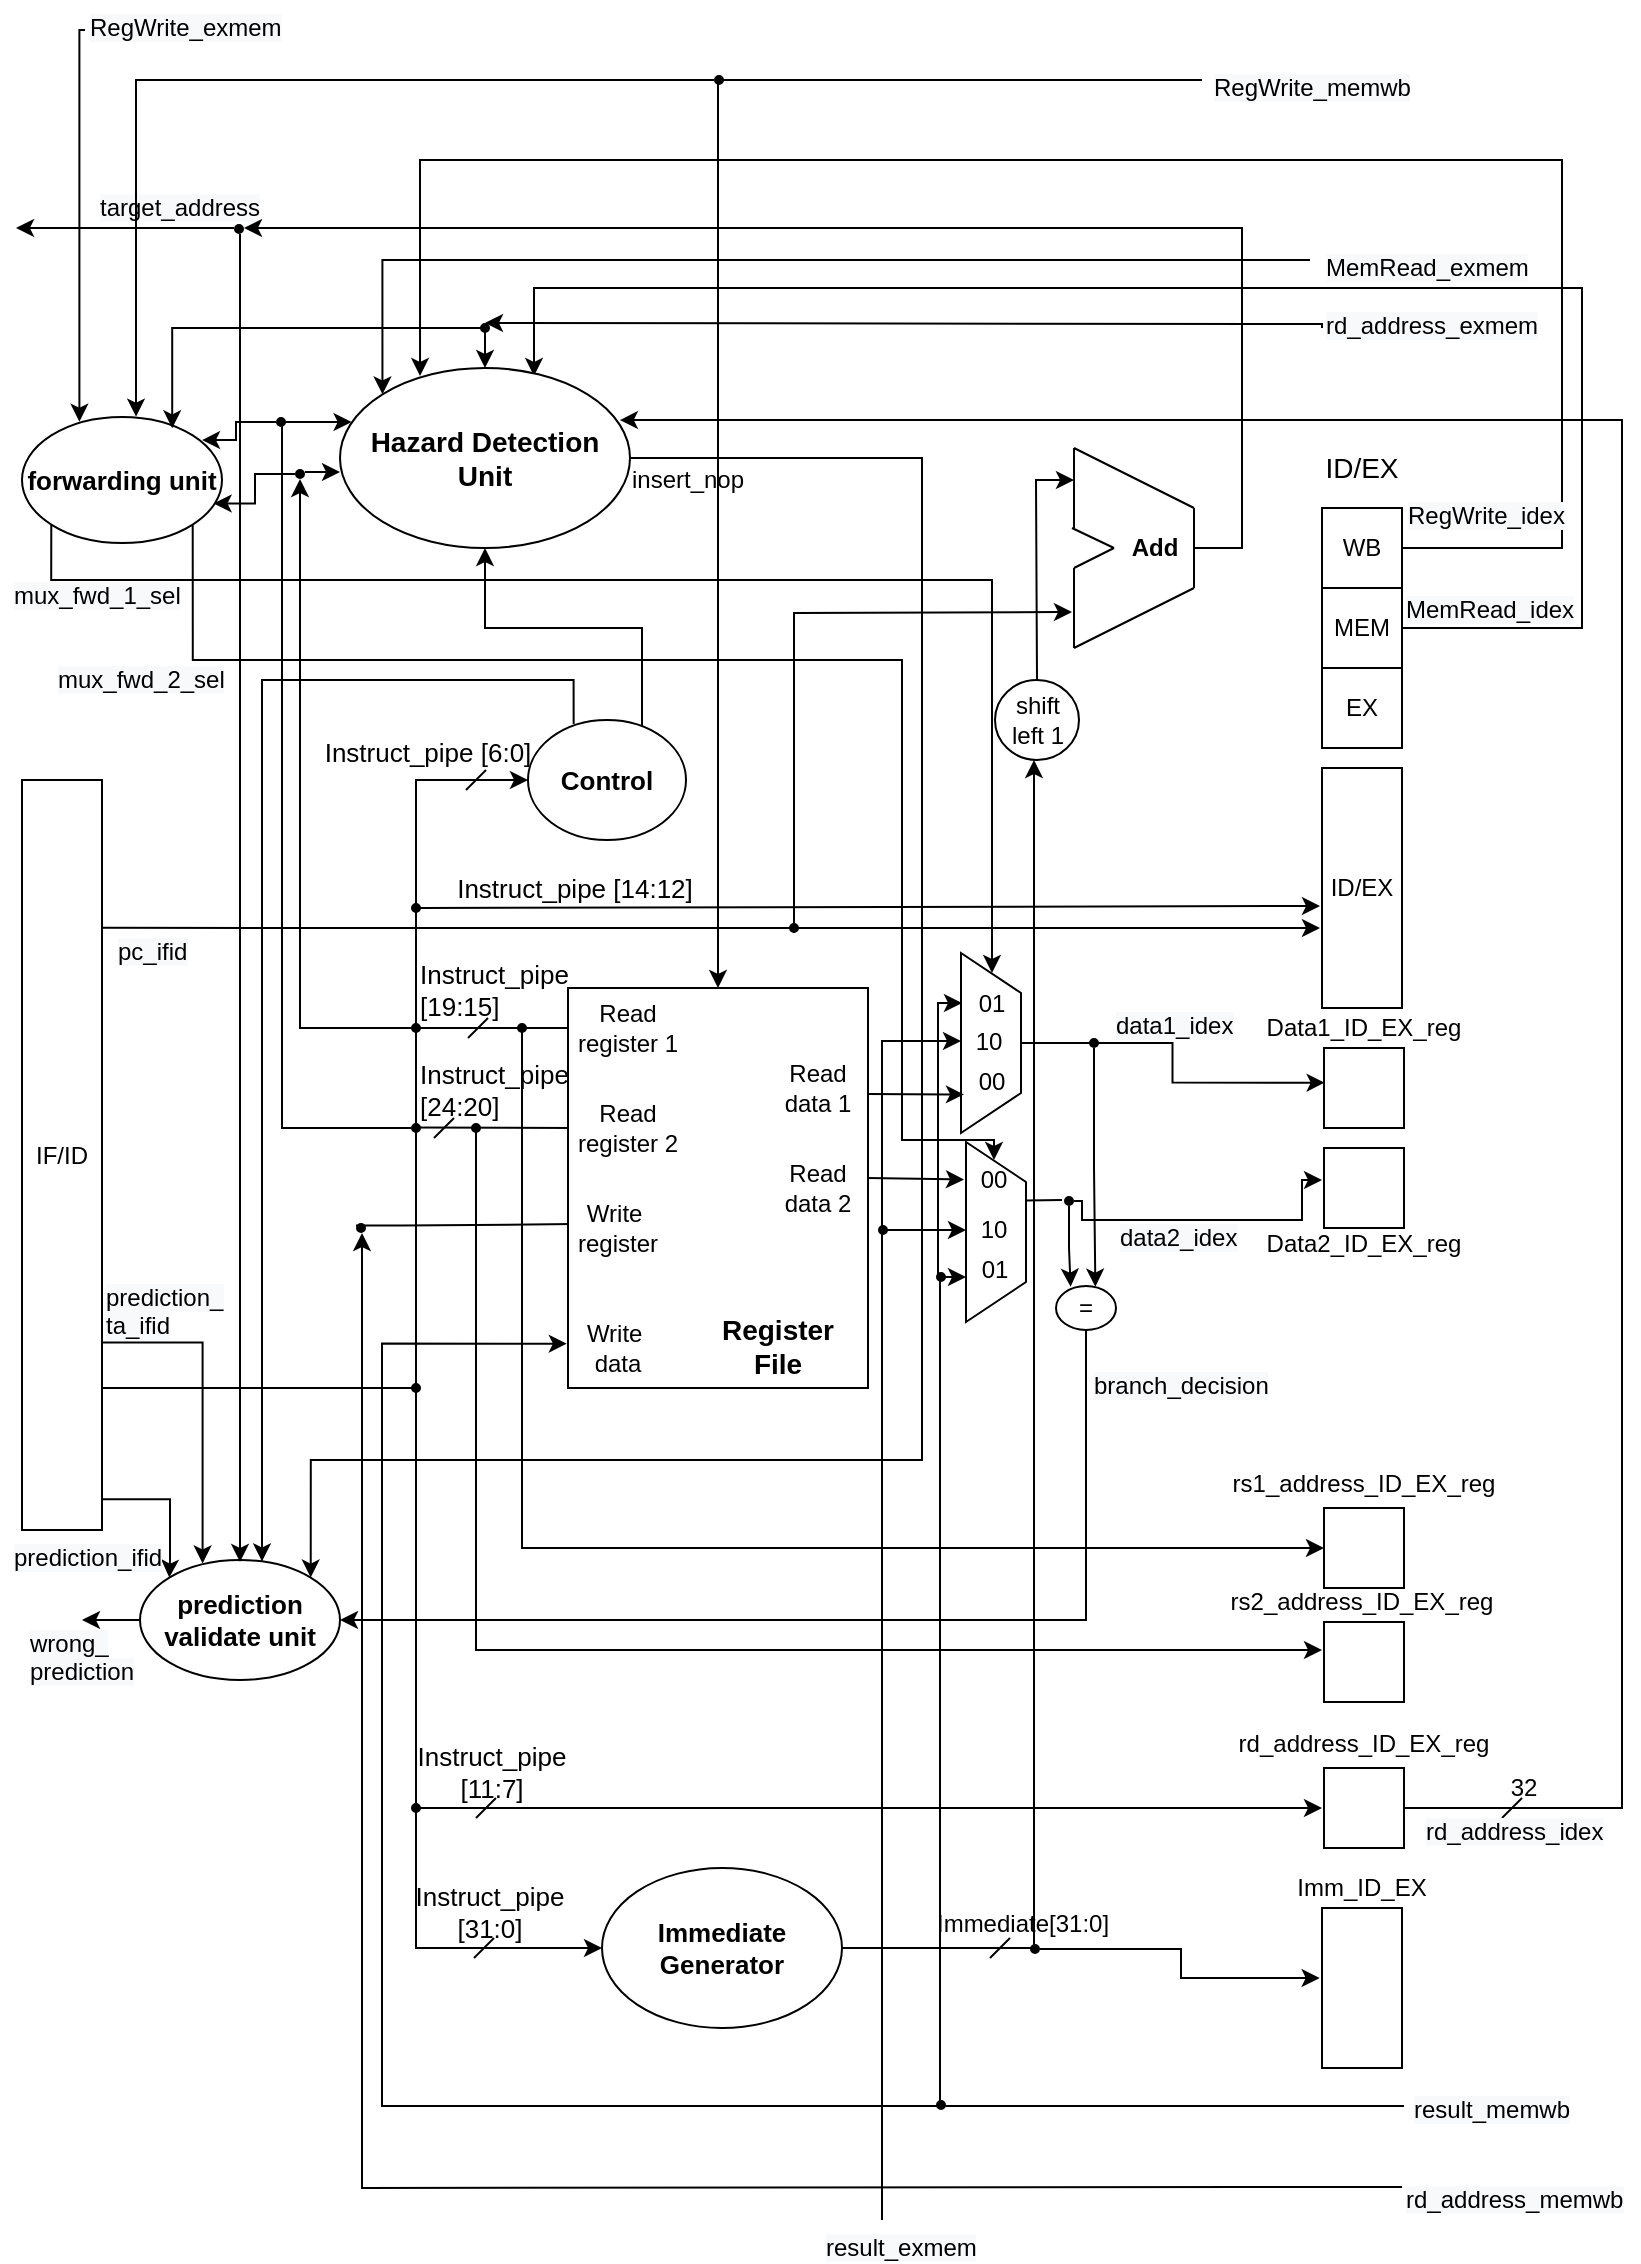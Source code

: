 <mxfile version="14.4.2" type="device"><diagram id="C4D67ffuTDaYjJX6yr9e" name="Page-1"><mxGraphModel dx="496" dy="257" grid="1" gridSize="10" guides="1" tooltips="1" connect="1" arrows="1" fold="1" page="1" pageScale="1" pageWidth="827" pageHeight="1169" math="0" shadow="0"><root><mxCell id="0"/><mxCell id="1" parent="0"/><mxCell id="l9WlV2qs4b8OpY1RFIN2-1" value="" style="endArrow=none;html=1;entryX=0.1;entryY=0.5;entryDx=0;entryDy=0;entryPerimeter=0;" parent="1" target="l9WlV2qs4b8OpY1RFIN2-40" edge="1"><mxGeometry width="50" height="50" relative="1" as="geometry"><mxPoint x="50" y="724" as="sourcePoint"/><mxPoint x="187" y="724" as="targetPoint"/></mxGeometry></mxCell><mxCell id="l9WlV2qs4b8OpY1RFIN2-2" value="" style="endArrow=classic;html=1;rounded=0;" parent="1" edge="1"><mxGeometry width="50" height="50" relative="1" as="geometry"><mxPoint x="207" y="725" as="sourcePoint"/><mxPoint x="292" y="544" as="targetPoint"/><Array as="points"><mxPoint x="207" y="624"/><mxPoint x="207" y="544"/></Array></mxGeometry></mxCell><mxCell id="IM8ucsLifQxLvVjgq8dF-1" style="edgeStyle=orthogonalEdgeStyle;rounded=0;orthogonalLoop=1;jettySize=auto;html=1;entryX=-0.012;entryY=0.427;entryDx=0;entryDy=0;entryPerimeter=0;" parent="1" target="l9WlV2qs4b8OpY1RFIN2-7" edge="1"><mxGeometry relative="1" as="geometry"><mxPoint x="701" y="1083" as="sourcePoint"/><Array as="points"><mxPoint x="190" y="1083"/><mxPoint x="190" y="702"/></Array><mxPoint x="292" y="702" as="targetPoint"/></mxGeometry></mxCell><mxCell id="IM8ucsLifQxLvVjgq8dF-5" style="edgeStyle=orthogonalEdgeStyle;rounded=0;orthogonalLoop=1;jettySize=auto;html=1;exitX=0;exitY=0.25;exitDx=0;exitDy=0;" parent="1" source="Kl5eAn5nNiPgbHJ7bFwP-29" edge="1"><mxGeometry relative="1" as="geometry"><mxPoint x="292" y="642" as="targetPoint"/><mxPoint x="507" y="1151.5" as="sourcePoint"/><Array as="points"><mxPoint x="200" y="643"/><mxPoint x="237" y="642"/></Array></mxGeometry></mxCell><mxCell id="l9WlV2qs4b8OpY1RFIN2-11" value="" style="endArrow=classic;html=1;" parent="1" edge="1"><mxGeometry width="50" height="50" relative="1" as="geometry"><mxPoint x="205" y="593.76" as="sourcePoint"/><mxPoint x="292" y="594" as="targetPoint"/></mxGeometry></mxCell><mxCell id="l9WlV2qs4b8OpY1RFIN2-12" value="" style="endArrow=classic;html=1;exitX=0.9;exitY=0.5;exitDx=0;exitDy=0;exitPerimeter=0;" parent="1" source="l9WlV2qs4b8OpY1RFIN2-39" edge="1"><mxGeometry width="50" height="50" relative="1" as="geometry"><mxPoint x="187" y="934" as="sourcePoint"/><mxPoint x="660" y="934" as="targetPoint"/></mxGeometry></mxCell><mxCell id="l9WlV2qs4b8OpY1RFIN2-13" value="&lt;font style=&quot;font-size: 13px&quot;&gt;Instruct_pipe [19:15]&lt;/font&gt;" style="text;html=1;strokeColor=none;fillColor=none;align=left;verticalAlign=middle;whiteSpace=wrap;rounded=0;" parent="1" vertex="1"><mxGeometry x="207" y="510" width="81" height="30" as="geometry"/></mxCell><mxCell id="l9WlV2qs4b8OpY1RFIN2-14" value="&lt;font style=&quot;font-size: 13px&quot;&gt;Instruct_pipe [24:20]&lt;/font&gt;" style="text;html=1;strokeColor=none;fillColor=none;align=left;verticalAlign=middle;whiteSpace=wrap;rounded=0;" parent="1" vertex="1"><mxGeometry x="207" y="566" width="81" height="17" as="geometry"/></mxCell><mxCell id="l9WlV2qs4b8OpY1RFIN2-15" value="&lt;span style=&quot;font-size: 13px&quot;&gt;Instruct_pipe [11:7]&lt;/span&gt;" style="text;html=1;strokeColor=none;fillColor=none;align=center;verticalAlign=middle;whiteSpace=wrap;rounded=0;" parent="1" vertex="1"><mxGeometry x="190" y="907" width="110" height="17" as="geometry"/></mxCell><mxCell id="l9WlV2qs4b8OpY1RFIN2-16" value="" style="endArrow=classic;html=1;rounded=0;entryX=0;entryY=0.5;entryDx=0;entryDy=0;" parent="1" target="l9WlV2qs4b8OpY1RFIN2-17" edge="1"><mxGeometry width="50" height="50" relative="1" as="geometry"><mxPoint x="207" y="724" as="sourcePoint"/><mxPoint x="297" y="1004" as="targetPoint"/><Array as="points"><mxPoint x="207" y="844"/><mxPoint x="207" y="1004"/></Array></mxGeometry></mxCell><mxCell id="l9WlV2qs4b8OpY1RFIN2-17" value="&lt;b&gt;&lt;font style=&quot;font-size: 13px&quot;&gt;Immediate Generator&lt;/font&gt;&lt;/b&gt;" style="ellipse;whiteSpace=wrap;html=1;" parent="1" vertex="1"><mxGeometry x="300" y="964" width="120" height="80" as="geometry"/></mxCell><mxCell id="l9WlV2qs4b8OpY1RFIN2-18" value="" style="endArrow=none;html=1;" parent="1" edge="1"><mxGeometry width="50" height="50" relative="1" as="geometry"><mxPoint x="236" y="1009" as="sourcePoint"/><mxPoint x="246" y="999" as="targetPoint"/></mxGeometry></mxCell><mxCell id="l9WlV2qs4b8OpY1RFIN2-19" value="" style="endArrow=none;html=1;" parent="1" edge="1"><mxGeometry width="50" height="50" relative="1" as="geometry"><mxPoint x="237" y="939" as="sourcePoint"/><mxPoint x="247" y="929" as="targetPoint"/></mxGeometry></mxCell><mxCell id="l9WlV2qs4b8OpY1RFIN2-20" value="" style="endArrow=none;html=1;" parent="1" edge="1"><mxGeometry width="50" height="50" relative="1" as="geometry"><mxPoint x="216" y="599" as="sourcePoint"/><mxPoint x="226" y="589" as="targetPoint"/></mxGeometry></mxCell><mxCell id="l9WlV2qs4b8OpY1RFIN2-21" value="" style="endArrow=none;html=1;" parent="1" edge="1"><mxGeometry width="50" height="50" relative="1" as="geometry"><mxPoint x="233" y="549" as="sourcePoint"/><mxPoint x="243" y="539" as="targetPoint"/></mxGeometry></mxCell><mxCell id="l9WlV2qs4b8OpY1RFIN2-22" value="&lt;span style=&quot;font-size: 13px&quot;&gt;Instruct_pipe [31:0]&lt;/span&gt;" style="text;html=1;strokeColor=none;fillColor=none;align=center;verticalAlign=middle;whiteSpace=wrap;rounded=0;" parent="1" vertex="1"><mxGeometry x="189" y="977" width="110" height="17" as="geometry"/></mxCell><mxCell id="l9WlV2qs4b8OpY1RFIN2-23" value="" style="endArrow=classic;html=1;exitX=1;exitY=0.5;exitDx=0;exitDy=0;rounded=0;" parent="1" source="l9WlV2qs4b8OpY1RFIN2-17" edge="1"><mxGeometry width="50" height="50" relative="1" as="geometry"><mxPoint x="417" y="1004" as="sourcePoint"/><mxPoint x="516" y="410" as="targetPoint"/><Array as="points"><mxPoint x="516" y="1004"/></Array></mxGeometry></mxCell><mxCell id="l9WlV2qs4b8OpY1RFIN2-24" value="Immediate[31:0]" style="text;html=1;strokeColor=none;fillColor=none;align=center;verticalAlign=middle;whiteSpace=wrap;rounded=0;" parent="1" vertex="1"><mxGeometry x="491" y="984" width="39" height="16" as="geometry"/></mxCell><mxCell id="l9WlV2qs4b8OpY1RFIN2-25" value="" style="endArrow=none;html=1;" parent="1" edge="1"><mxGeometry width="50" height="50" relative="1" as="geometry"><mxPoint x="494" y="1009" as="sourcePoint"/><mxPoint x="504" y="999" as="targetPoint"/></mxGeometry></mxCell><mxCell id="l9WlV2qs4b8OpY1RFIN2-26" value="" style="rounded=0;whiteSpace=wrap;html=1;" parent="1" vertex="1"><mxGeometry x="660" y="984" width="40" height="80" as="geometry"/></mxCell><mxCell id="l9WlV2qs4b8OpY1RFIN2-27" value="Imm_ID_EX&lt;br&gt;" style="text;html=1;strokeColor=none;fillColor=none;align=center;verticalAlign=middle;whiteSpace=wrap;rounded=0;" parent="1" vertex="1"><mxGeometry x="650" y="964" width="60" height="20" as="geometry"/></mxCell><mxCell id="l9WlV2qs4b8OpY1RFIN2-32" style="edgeStyle=orthogonalEdgeStyle;rounded=0;orthogonalLoop=1;jettySize=auto;html=1;entryX=0.5;entryY=1;entryDx=0;entryDy=0;" parent="1" source="l9WlV2qs4b8OpY1RFIN2-33" target="l9WlV2qs4b8OpY1RFIN2-69" edge="1"><mxGeometry relative="1" as="geometry"><mxPoint x="297" y="324" as="targetPoint"/><Array as="points"><mxPoint x="320" y="344"/><mxPoint x="242" y="344"/></Array></mxGeometry></mxCell><mxCell id="jDIBKM7Y3bUjdgO7xN4o-4" style="edgeStyle=orthogonalEdgeStyle;rounded=0;orthogonalLoop=1;jettySize=auto;html=1;exitX=0.289;exitY=0.034;exitDx=0;exitDy=0;exitPerimeter=0;" parent="1" source="l9WlV2qs4b8OpY1RFIN2-33" target="IM8ucsLifQxLvVjgq8dF-24" edge="1"><mxGeometry relative="1" as="geometry"><Array as="points"><mxPoint x="286" y="370"/><mxPoint x="130" y="370"/></Array></mxGeometry></mxCell><mxCell id="l9WlV2qs4b8OpY1RFIN2-33" value="&lt;b&gt;&lt;font style=&quot;font-size: 13px&quot;&gt;Control&lt;/font&gt;&lt;/b&gt;" style="ellipse;whiteSpace=wrap;html=1;" parent="1" vertex="1"><mxGeometry x="263" y="390" width="79" height="60" as="geometry"/></mxCell><mxCell id="l9WlV2qs4b8OpY1RFIN2-34" value="" style="endArrow=classic;html=1;rounded=0;entryX=0;entryY=0.5;entryDx=0;entryDy=0;" parent="1" target="l9WlV2qs4b8OpY1RFIN2-33" edge="1"><mxGeometry width="50" height="50" relative="1" as="geometry"><mxPoint x="207" y="544" as="sourcePoint"/><mxPoint x="287" y="424" as="targetPoint"/><Array as="points"><mxPoint x="207" y="420"/></Array></mxGeometry></mxCell><mxCell id="Kl5eAn5nNiPgbHJ7bFwP-13" style="edgeStyle=orthogonalEdgeStyle;rounded=0;orthogonalLoop=1;jettySize=auto;html=1;" edge="1" parent="1" source="Kl5eAn5nNiPgbHJ7bFwP-16"><mxGeometry relative="1" as="geometry"><mxPoint x="169" y="266" as="targetPoint"/><Array as="points"><mxPoint x="149" y="266"/></Array></mxGeometry></mxCell><mxCell id="l9WlV2qs4b8OpY1RFIN2-37" value="" style="verticalLabelPosition=bottom;shadow=0;dashed=0;align=center;html=1;verticalAlign=top;shape=mxgraph.electrical.logic_gates.inverting_contact;fillColor=#000000;" parent="1" vertex="1"><mxGeometry x="204.5" y="541.5" width="5" height="5" as="geometry"/></mxCell><mxCell id="Kl5eAn5nNiPgbHJ7bFwP-15" style="edgeStyle=orthogonalEdgeStyle;rounded=0;orthogonalLoop=1;jettySize=auto;html=1;entryX=0.04;entryY=0.3;entryDx=0;entryDy=0;entryPerimeter=0;" edge="1" parent="1" source="l9WlV2qs4b8OpY1RFIN2-38" target="l9WlV2qs4b8OpY1RFIN2-69"><mxGeometry relative="1" as="geometry"><Array as="points"><mxPoint x="140" y="594"/><mxPoint x="140" y="241"/></Array></mxGeometry></mxCell><mxCell id="l9WlV2qs4b8OpY1RFIN2-38" value="" style="verticalLabelPosition=bottom;shadow=0;dashed=0;align=center;html=1;verticalAlign=top;shape=mxgraph.electrical.logic_gates.inverting_contact;fillColor=#000000;" parent="1" vertex="1"><mxGeometry x="204.5" y="591.5" width="5" height="5" as="geometry"/></mxCell><mxCell id="l9WlV2qs4b8OpY1RFIN2-39" value="" style="verticalLabelPosition=bottom;shadow=0;dashed=0;align=center;html=1;verticalAlign=top;shape=mxgraph.electrical.logic_gates.inverting_contact;fillColor=#000000;" parent="1" vertex="1"><mxGeometry x="204.5" y="931.5" width="5" height="5" as="geometry"/></mxCell><mxCell id="l9WlV2qs4b8OpY1RFIN2-40" value="" style="verticalLabelPosition=bottom;shadow=0;dashed=0;align=center;html=1;verticalAlign=top;shape=mxgraph.electrical.logic_gates.inverting_contact;fillColor=#000000;" parent="1" vertex="1"><mxGeometry x="204.5" y="721.5" width="5" height="5" as="geometry"/></mxCell><mxCell id="l9WlV2qs4b8OpY1RFIN2-41" value="" style="rounded=0;whiteSpace=wrap;html=1;" parent="1" vertex="1"><mxGeometry x="661" y="554" width="40" height="40" as="geometry"/></mxCell><mxCell id="l9WlV2qs4b8OpY1RFIN2-42" value="" style="rounded=0;whiteSpace=wrap;html=1;" parent="1" vertex="1"><mxGeometry x="661" y="604" width="40" height="40" as="geometry"/></mxCell><mxCell id="l9WlV2qs4b8OpY1RFIN2-43" value="Data1_ID_EX_reg" style="text;html=1;strokeColor=none;fillColor=none;align=center;verticalAlign=middle;whiteSpace=wrap;rounded=0;" parent="1" vertex="1"><mxGeometry x="661" y="534" width="40" height="20" as="geometry"/></mxCell><mxCell id="l9WlV2qs4b8OpY1RFIN2-44" value="Data2_ID_EX_reg&lt;br&gt;" style="text;html=1;strokeColor=none;fillColor=none;align=center;verticalAlign=middle;whiteSpace=wrap;rounded=0;" parent="1" vertex="1"><mxGeometry x="661" y="641.5" width="40" height="20" as="geometry"/></mxCell><mxCell id="l9WlV2qs4b8OpY1RFIN2-45" value="&lt;font style=&quot;font-size: 13px&quot;&gt;Instruct_pipe [6:0]&lt;/font&gt;" style="text;html=1;strokeColor=none;fillColor=none;align=center;verticalAlign=middle;whiteSpace=wrap;rounded=0;" parent="1" vertex="1"><mxGeometry x="153.5" y="396" width="118" height="20" as="geometry"/></mxCell><mxCell id="l9WlV2qs4b8OpY1RFIN2-46" value="" style="endArrow=none;html=1;" parent="1" edge="1"><mxGeometry width="50" height="50" relative="1" as="geometry"><mxPoint x="232" y="425" as="sourcePoint"/><mxPoint x="242" y="415" as="targetPoint"/></mxGeometry></mxCell><mxCell id="l9WlV2qs4b8OpY1RFIN2-49" value="" style="ellipse;whiteSpace=wrap;html=1;fillColor=#FFFFFF;" parent="1" vertex="1"><mxGeometry x="527" y="673" width="30" height="22" as="geometry"/></mxCell><mxCell id="IM8ucsLifQxLvVjgq8dF-12" value="" style="edgeStyle=orthogonalEdgeStyle;rounded=0;orthogonalLoop=1;jettySize=auto;html=1;entryX=1;entryY=0.5;entryDx=0;entryDy=0;exitX=0.5;exitY=1;exitDx=0;exitDy=0;" parent="1" source="l9WlV2qs4b8OpY1RFIN2-49" target="IM8ucsLifQxLvVjgq8dF-24" edge="1"><mxGeometry relative="1" as="geometry"><mxPoint x="542" y="700" as="sourcePoint"/><mxPoint x="170" y="840" as="targetPoint"/><Array as="points"><mxPoint x="542" y="840"/></Array></mxGeometry></mxCell><mxCell id="l9WlV2qs4b8OpY1RFIN2-50" value="=" style="text;html=1;strokeColor=none;fillColor=none;align=center;verticalAlign=middle;whiteSpace=wrap;rounded=0;" parent="1" vertex="1"><mxGeometry x="522" y="674" width="40" height="20" as="geometry"/></mxCell><mxCell id="l9WlV2qs4b8OpY1RFIN2-51" value="&lt;font style=&quot;font-size: 14px&quot;&gt;ID/EX&lt;/font&gt;" style="text;html=1;strokeColor=none;fillColor=none;align=center;verticalAlign=middle;whiteSpace=wrap;rounded=0;dashed=1;" parent="1" vertex="1"><mxGeometry x="660" y="254" width="40" height="20" as="geometry"/></mxCell><mxCell id="IM8ucsLifQxLvVjgq8dF-22" style="edgeStyle=orthogonalEdgeStyle;rounded=0;orthogonalLoop=1;jettySize=auto;html=1;exitX=1;exitY=0.5;exitDx=0;exitDy=0;entryX=0.276;entryY=0.044;entryDx=0;entryDy=0;entryPerimeter=0;" parent="1" source="l9WlV2qs4b8OpY1RFIN2-52" target="l9WlV2qs4b8OpY1RFIN2-69" edge="1"><mxGeometry relative="1" as="geometry"><mxPoint x="208" y="124" as="targetPoint"/><Array as="points"><mxPoint x="780" y="304"/><mxPoint x="780" y="110"/><mxPoint x="209" y="110"/></Array></mxGeometry></mxCell><mxCell id="l9WlV2qs4b8OpY1RFIN2-52" value="WB" style="rounded=0;whiteSpace=wrap;html=1;" parent="1" vertex="1"><mxGeometry x="660" y="284" width="40" height="40" as="geometry"/></mxCell><mxCell id="IM8ucsLifQxLvVjgq8dF-19" style="edgeStyle=orthogonalEdgeStyle;rounded=0;orthogonalLoop=1;jettySize=auto;html=1;exitX=1;exitY=0.5;exitDx=0;exitDy=0;entryX=0.669;entryY=0.044;entryDx=0;entryDy=0;entryPerimeter=0;" parent="1" source="l9WlV2qs4b8OpY1RFIN2-53" target="l9WlV2qs4b8OpY1RFIN2-69" edge="1"><mxGeometry relative="1" as="geometry"><Array as="points"><mxPoint x="790" y="344"/><mxPoint x="790" y="174"/><mxPoint x="266" y="174"/></Array></mxGeometry></mxCell><mxCell id="l9WlV2qs4b8OpY1RFIN2-53" value="MEM" style="rounded=0;whiteSpace=wrap;html=1;" parent="1" vertex="1"><mxGeometry x="660" y="324" width="40" height="40" as="geometry"/></mxCell><mxCell id="l9WlV2qs4b8OpY1RFIN2-54" value="EX" style="rounded=0;whiteSpace=wrap;html=1;" parent="1" vertex="1"><mxGeometry x="660" y="364" width="40" height="40" as="geometry"/></mxCell><mxCell id="l9WlV2qs4b8OpY1RFIN2-55" value="" style="endArrow=classic;html=1;rounded=0;entryX=0;entryY=0.5;entryDx=0;entryDy=0;" parent="1" target="l9WlV2qs4b8OpY1RFIN2-58" edge="1"><mxGeometry width="50" height="50" relative="1" as="geometry"><mxPoint x="260" y="544" as="sourcePoint"/><mxPoint x="660" y="804" as="targetPoint"/><Array as="points"><mxPoint x="260" y="804"/></Array></mxGeometry></mxCell><mxCell id="l9WlV2qs4b8OpY1RFIN2-56" value="" style="endArrow=classic;html=1;rounded=0;" parent="1" edge="1"><mxGeometry width="50" height="50" relative="1" as="geometry"><mxPoint x="237" y="595" as="sourcePoint"/><mxPoint x="660" y="855" as="targetPoint"/><Array as="points"><mxPoint x="237" y="855"/></Array></mxGeometry></mxCell><mxCell id="l9WlV2qs4b8OpY1RFIN2-57" value="" style="rounded=0;whiteSpace=wrap;html=1;" parent="1" vertex="1"><mxGeometry x="661" y="604" width="40" height="40" as="geometry"/></mxCell><mxCell id="l9WlV2qs4b8OpY1RFIN2-58" value="" style="rounded=0;whiteSpace=wrap;html=1;" parent="1" vertex="1"><mxGeometry x="661" y="784" width="40" height="40" as="geometry"/></mxCell><mxCell id="l9WlV2qs4b8OpY1RFIN2-59" value="" style="rounded=0;whiteSpace=wrap;html=1;" parent="1" vertex="1"><mxGeometry x="661" y="841" width="40" height="40" as="geometry"/></mxCell><mxCell id="l9WlV2qs4b8OpY1RFIN2-60" value="rs1_address_ID_EX_reg" style="text;html=1;strokeColor=none;fillColor=none;align=center;verticalAlign=middle;whiteSpace=wrap;rounded=0;" parent="1" vertex="1"><mxGeometry x="661" y="761.5" width="40" height="20" as="geometry"/></mxCell><mxCell id="l9WlV2qs4b8OpY1RFIN2-61" value="rs2_address_ID_EX_reg" style="text;html=1;strokeColor=none;fillColor=none;align=center;verticalAlign=middle;whiteSpace=wrap;rounded=0;" parent="1" vertex="1"><mxGeometry x="660" y="821" width="40" height="20" as="geometry"/></mxCell><mxCell id="l9WlV2qs4b8OpY1RFIN2-62" value="" style="verticalLabelPosition=bottom;shadow=0;dashed=0;align=center;html=1;verticalAlign=top;shape=mxgraph.electrical.logic_gates.inverting_contact;fillColor=#000000;" parent="1" vertex="1"><mxGeometry x="204.5" y="481.5" width="5" height="5" as="geometry"/></mxCell><mxCell id="l9WlV2qs4b8OpY1RFIN2-63" value="&lt;font style=&quot;font-size: 13px&quot;&gt;Instruct_pipe [14:12]&lt;/font&gt;" style="text;html=1;strokeColor=none;fillColor=none;align=center;verticalAlign=middle;whiteSpace=wrap;rounded=0;" parent="1" vertex="1"><mxGeometry x="220" y="464" width="133" height="20" as="geometry"/></mxCell><mxCell id="IM8ucsLifQxLvVjgq8dF-15" style="edgeStyle=orthogonalEdgeStyle;rounded=0;orthogonalLoop=1;jettySize=auto;html=1;exitX=1;exitY=0.5;exitDx=0;exitDy=0;entryX=0.965;entryY=0.289;entryDx=0;entryDy=0;entryPerimeter=0;" parent="1" source="l9WlV2qs4b8OpY1RFIN2-64" target="l9WlV2qs4b8OpY1RFIN2-69" edge="1"><mxGeometry relative="1" as="geometry"><Array as="points"><mxPoint x="810" y="934"/><mxPoint x="810" y="240"/></Array><mxPoint x="320" y="240" as="targetPoint"/></mxGeometry></mxCell><mxCell id="l9WlV2qs4b8OpY1RFIN2-64" value="" style="rounded=0;whiteSpace=wrap;html=1;" parent="1" vertex="1"><mxGeometry x="661" y="914" width="40" height="40" as="geometry"/></mxCell><mxCell id="l9WlV2qs4b8OpY1RFIN2-65" value="" style="verticalLabelPosition=bottom;shadow=0;dashed=0;align=center;html=1;verticalAlign=top;shape=mxgraph.electrical.logic_gates.inverting_contact;fillColor=#000000;" parent="1" vertex="1"><mxGeometry x="234.5" y="591.5" width="5" height="5" as="geometry"/></mxCell><mxCell id="l9WlV2qs4b8OpY1RFIN2-66" value="" style="verticalLabelPosition=bottom;shadow=0;dashed=0;align=center;html=1;verticalAlign=top;shape=mxgraph.electrical.logic_gates.inverting_contact;fillColor=#000000;" parent="1" vertex="1"><mxGeometry x="257.5" y="541.5" width="5" height="5" as="geometry"/></mxCell><mxCell id="l9WlV2qs4b8OpY1RFIN2-67" value="rd_address_ID_EX_reg" style="text;html=1;strokeColor=none;fillColor=none;align=center;verticalAlign=middle;whiteSpace=wrap;rounded=0;" parent="1" vertex="1"><mxGeometry x="661" y="891.5" width="40" height="20" as="geometry"/></mxCell><mxCell id="IM8ucsLifQxLvVjgq8dF-8" style="edgeStyle=orthogonalEdgeStyle;rounded=0;orthogonalLoop=1;jettySize=auto;html=1;entryX=0;entryY=0;entryDx=0;entryDy=0;" parent="1" target="l9WlV2qs4b8OpY1RFIN2-69" edge="1"><mxGeometry relative="1" as="geometry"><mxPoint x="654" y="160" as="sourcePoint"/><Array as="points"><mxPoint x="654" y="160"/><mxPoint x="190" y="160"/></Array></mxGeometry></mxCell><mxCell id="IM8ucsLifQxLvVjgq8dF-10" style="edgeStyle=orthogonalEdgeStyle;rounded=0;orthogonalLoop=1;jettySize=auto;html=1;exitX=0;exitY=0.5;exitDx=0;exitDy=0;entryX=0.5;entryY=0;entryDx=0;entryDy=0;" parent="1" source="Kl5eAn5nNiPgbHJ7bFwP-25" target="l9WlV2qs4b8OpY1RFIN2-69" edge="1"><mxGeometry relative="1" as="geometry"><mxPoint x="597" y="214" as="sourcePoint"/><Array as="points"><mxPoint x="242" y="194"/></Array></mxGeometry></mxCell><mxCell id="jDIBKM7Y3bUjdgO7xN4o-16" style="edgeStyle=orthogonalEdgeStyle;rounded=0;orthogonalLoop=1;jettySize=auto;html=1;exitX=1;exitY=0.5;exitDx=0;exitDy=0;entryX=1;entryY=0;entryDx=0;entryDy=0;" parent="1" source="l9WlV2qs4b8OpY1RFIN2-69" target="IM8ucsLifQxLvVjgq8dF-24" edge="1"><mxGeometry relative="1" as="geometry"><Array as="points"><mxPoint x="460" y="259"/><mxPoint x="460" y="760"/><mxPoint x="155" y="760"/></Array></mxGeometry></mxCell><mxCell id="l9WlV2qs4b8OpY1RFIN2-69" value="&lt;font style=&quot;font-size: 14px&quot;&gt;&lt;b&gt;Hazard Detection Unit&lt;/b&gt;&lt;/font&gt;" style="ellipse;whiteSpace=wrap;html=1;" parent="1" vertex="1"><mxGeometry x="169" y="214" width="145" height="90" as="geometry"/></mxCell><mxCell id="l9WlV2qs4b8OpY1RFIN2-70" value="" style="group;fontStyle=1" parent="1" vertex="1" connectable="0"><mxGeometry x="535" y="254" width="61" height="100" as="geometry"/></mxCell><mxCell id="l9WlV2qs4b8OpY1RFIN2-71" value="" style="endArrow=none;html=1;" parent="l9WlV2qs4b8OpY1RFIN2-70" edge="1"><mxGeometry width="50" height="50" relative="1" as="geometry"><mxPoint x="1" y="100" as="sourcePoint"/><mxPoint x="61" y="70" as="targetPoint"/></mxGeometry></mxCell><mxCell id="l9WlV2qs4b8OpY1RFIN2-72" value="" style="endArrow=none;html=1;" parent="l9WlV2qs4b8OpY1RFIN2-70" edge="1"><mxGeometry width="50" height="50" relative="1" as="geometry"><mxPoint x="61" y="70" as="sourcePoint"/><mxPoint x="61" y="30" as="targetPoint"/></mxGeometry></mxCell><mxCell id="l9WlV2qs4b8OpY1RFIN2-73" value="" style="endArrow=none;html=1;" parent="l9WlV2qs4b8OpY1RFIN2-70" edge="1"><mxGeometry width="50" height="50" relative="1" as="geometry"><mxPoint x="1" as="sourcePoint"/><mxPoint x="61" y="30" as="targetPoint"/></mxGeometry></mxCell><mxCell id="l9WlV2qs4b8OpY1RFIN2-74" value="" style="endArrow=none;html=1;" parent="l9WlV2qs4b8OpY1RFIN2-70" edge="1"><mxGeometry width="50" height="50" relative="1" as="geometry"><mxPoint y="40" as="sourcePoint"/><mxPoint x="21" y="50" as="targetPoint"/></mxGeometry></mxCell><mxCell id="l9WlV2qs4b8OpY1RFIN2-75" value="" style="endArrow=none;html=1;" parent="l9WlV2qs4b8OpY1RFIN2-70" edge="1"><mxGeometry width="50" height="50" relative="1" as="geometry"><mxPoint x="1" y="60" as="sourcePoint"/><mxPoint x="21" y="50" as="targetPoint"/></mxGeometry></mxCell><mxCell id="l9WlV2qs4b8OpY1RFIN2-76" value="" style="endArrow=none;html=1;" parent="l9WlV2qs4b8OpY1RFIN2-70" edge="1"><mxGeometry width="50" height="50" relative="1" as="geometry"><mxPoint x="1" y="40" as="sourcePoint"/><mxPoint x="1" as="targetPoint"/></mxGeometry></mxCell><mxCell id="l9WlV2qs4b8OpY1RFIN2-77" value="" style="endArrow=none;html=1;" parent="l9WlV2qs4b8OpY1RFIN2-70" edge="1"><mxGeometry width="50" height="50" relative="1" as="geometry"><mxPoint x="1" y="100" as="sourcePoint"/><mxPoint x="1" y="60" as="targetPoint"/></mxGeometry></mxCell><mxCell id="l9WlV2qs4b8OpY1RFIN2-105" style="edgeStyle=orthogonalEdgeStyle;rounded=0;orthogonalLoop=1;jettySize=auto;html=1;" parent="1" source="jDIBKM7Y3bUjdgO7xN4o-6" edge="1"><mxGeometry relative="1" as="geometry"><mxPoint x="7" y="144" as="targetPoint"/><Array as="points"/></mxGeometry></mxCell><mxCell id="l9WlV2qs4b8OpY1RFIN2-78" value="&lt;span&gt;Add&lt;/span&gt;" style="text;html=1;align=center;verticalAlign=middle;resizable=0;points=[];autosize=1;fontStyle=1" parent="1" vertex="1"><mxGeometry x="556" y="294" width="40" height="20" as="geometry"/></mxCell><mxCell id="l9WlV2qs4b8OpY1RFIN2-80" value="" style="verticalLabelPosition=bottom;shadow=0;dashed=0;align=center;html=1;verticalAlign=top;shape=mxgraph.electrical.logic_gates.inverting_contact;fillColor=#000000;" parent="1" vertex="1"><mxGeometry x="393.5" y="491.5" width="5" height="5" as="geometry"/></mxCell><mxCell id="l9WlV2qs4b8OpY1RFIN2-83" value="shift left 1" style="ellipse;whiteSpace=wrap;html=1;" parent="1" vertex="1"><mxGeometry x="496.5" y="370" width="42" height="40" as="geometry"/></mxCell><mxCell id="l9WlV2qs4b8OpY1RFIN2-88" value="insert_nop" style="text;html=1;strokeColor=none;fillColor=none;align=center;verticalAlign=middle;whiteSpace=wrap;rounded=0;" parent="1" vertex="1"><mxGeometry x="323" y="260" width="40" height="20" as="geometry"/></mxCell><mxCell id="jDIBKM7Y3bUjdgO7xN4o-15" style="edgeStyle=orthogonalEdgeStyle;rounded=0;orthogonalLoop=1;jettySize=auto;html=1;exitX=1;exitY=0.75;exitDx=0;exitDy=0;entryX=0.313;entryY=0.029;entryDx=0;entryDy=0;entryPerimeter=0;" parent="1" source="l9WlV2qs4b8OpY1RFIN2-89" target="IM8ucsLifQxLvVjgq8dF-24" edge="1"><mxGeometry relative="1" as="geometry"/></mxCell><mxCell id="l9WlV2qs4b8OpY1RFIN2-89" value="IF/ID" style="rounded=0;whiteSpace=wrap;html=1;" parent="1" vertex="1"><mxGeometry x="10" y="420" width="40" height="375" as="geometry"/></mxCell><mxCell id="l9WlV2qs4b8OpY1RFIN2-94" value="" style="endArrow=classic;html=1;rounded=0;exitX=1.012;exitY=0.197;exitDx=0;exitDy=0;exitPerimeter=0;" parent="1" source="l9WlV2qs4b8OpY1RFIN2-89" edge="1"><mxGeometry width="50" height="50" relative="1" as="geometry"><mxPoint x="70" y="494" as="sourcePoint"/><mxPoint x="659" y="494" as="targetPoint"/><Array as="points"><mxPoint x="137" y="494"/><mxPoint x="377" y="494"/><mxPoint x="427" y="494"/></Array></mxGeometry></mxCell><mxCell id="l9WlV2qs4b8OpY1RFIN2-95" value="ID/EX" style="rounded=0;whiteSpace=wrap;html=1;" parent="1" vertex="1"><mxGeometry x="660" y="414" width="40" height="120" as="geometry"/></mxCell><mxCell id="l9WlV2qs4b8OpY1RFIN2-96" value="" style="endArrow=classic;html=1;fontStyle=1;rounded=0;" parent="1" edge="1"><mxGeometry width="50" height="50" relative="1" as="geometry"><mxPoint x="396" y="496.5" as="sourcePoint"/><mxPoint x="535" y="336" as="targetPoint"/><Array as="points"><mxPoint x="396" y="336.5"/></Array></mxGeometry></mxCell><mxCell id="l9WlV2qs4b8OpY1RFIN2-97" value="" style="endArrow=classic;html=1;exitX=0.9;exitY=0.5;exitDx=0;exitDy=0;exitPerimeter=0;" parent="1" source="l9WlV2qs4b8OpY1RFIN2-62" edge="1"><mxGeometry width="50" height="50" relative="1" as="geometry"><mxPoint x="210" y="483" as="sourcePoint"/><mxPoint x="659" y="483" as="targetPoint"/><Array as="points"/></mxGeometry></mxCell><mxCell id="IM8ucsLifQxLvVjgq8dF-2" value="&lt;span style=&quot;color: rgb(0 , 0 , 0) ; font-family: &amp;#34;helvetica&amp;#34; ; font-size: 12px ; font-style: normal ; font-weight: 400 ; letter-spacing: normal ; text-align: center ; text-indent: 0px ; text-transform: none ; word-spacing: 0px ; background-color: rgb(248 , 249 , 250) ; display: inline ; float: none&quot;&gt;result_memwb&lt;/span&gt;" style="text;whiteSpace=wrap;html=1;" parent="1" vertex="1"><mxGeometry x="704" y="1071" width="80" height="30" as="geometry"/></mxCell><mxCell id="IM8ucsLifQxLvVjgq8dF-4" value="&lt;span style=&quot;color: rgb(0 , 0 , 0) ; font-family: &amp;#34;helvetica&amp;#34; ; font-size: 12px ; font-style: normal ; font-weight: 400 ; letter-spacing: normal ; text-align: center ; text-indent: 0px ; text-transform: none ; word-spacing: 0px ; background-color: rgb(248 , 249 , 250) ; display: inline ; float: none&quot;&gt;rd_address_memwb&lt;/span&gt;" style="text;whiteSpace=wrap;html=1;" parent="1" vertex="1"><mxGeometry x="700" y="1116" width="100" height="30" as="geometry"/></mxCell><mxCell id="IM8ucsLifQxLvVjgq8dF-7" value="&lt;span style=&quot;color: rgb(0 , 0 , 0) ; font-family: &amp;#34;helvetica&amp;#34; ; font-size: 12px ; font-style: normal ; font-weight: 400 ; letter-spacing: normal ; text-align: center ; text-indent: 0px ; text-transform: none ; word-spacing: 0px ; background-color: rgb(248 , 249 , 250) ; display: inline ; float: none&quot;&gt;RegWrite_memwb&lt;/span&gt;" style="text;whiteSpace=wrap;html=1;" parent="1" vertex="1"><mxGeometry x="604" y="60" width="106" height="20" as="geometry"/></mxCell><mxCell id="IM8ucsLifQxLvVjgq8dF-9" value="&lt;span style=&quot;color: rgb(0 , 0 , 0) ; font-family: &amp;#34;helvetica&amp;#34; ; font-size: 12px ; font-style: normal ; font-weight: 400 ; letter-spacing: normal ; text-align: center ; text-indent: 0px ; text-transform: none ; word-spacing: 0px ; background-color: rgb(248 , 249 , 250) ; display: inline ; float: none&quot;&gt;MemRead_exmem&lt;/span&gt;" style="text;whiteSpace=wrap;html=1;" parent="1" vertex="1"><mxGeometry x="660" y="150" width="90" height="30" as="geometry"/></mxCell><mxCell id="IM8ucsLifQxLvVjgq8dF-11" value="&lt;span style=&quot;color: rgb(0 , 0 , 0) ; font-family: &amp;#34;helvetica&amp;#34; ; font-size: 12px ; font-style: normal ; font-weight: 400 ; letter-spacing: normal ; text-align: center ; text-indent: 0px ; text-transform: none ; word-spacing: 0px ; background-color: rgb(248 , 249 , 250) ; display: inline ; float: none&quot;&gt;rd_address_exmem&lt;/span&gt;" style="text;whiteSpace=wrap;html=1;" parent="1" vertex="1"><mxGeometry x="660" y="179" width="110" height="30" as="geometry"/></mxCell><mxCell id="IM8ucsLifQxLvVjgq8dF-13" value="&lt;span style=&quot;color: rgb(0 , 0 , 0) ; font-family: &amp;#34;helvetica&amp;#34; ; font-size: 12px ; font-style: normal ; font-weight: 400 ; letter-spacing: normal ; text-align: center ; text-indent: 0px ; text-transform: none ; word-spacing: 0px ; background-color: rgb(248 , 249 , 250) ; display: inline ; float: none&quot;&gt;branch_decision&lt;/span&gt;" style="text;whiteSpace=wrap;html=1;" parent="1" vertex="1"><mxGeometry x="543.5" y="709" width="80" height="30" as="geometry"/></mxCell><mxCell id="IM8ucsLifQxLvVjgq8dF-14" value="&lt;span style=&quot;color: rgb(0 , 0 , 0) ; font-family: &amp;#34;helvetica&amp;#34; ; font-size: 12px ; font-style: normal ; font-weight: 400 ; letter-spacing: normal ; text-align: center ; text-indent: 0px ; text-transform: none ; word-spacing: 0px ; background-color: rgb(248 , 249 , 250) ; display: inline ; float: none&quot;&gt;target_address&lt;/span&gt;" style="text;whiteSpace=wrap;html=1;" parent="1" vertex="1"><mxGeometry x="47" y="120" width="30" height="30" as="geometry"/></mxCell><mxCell id="IM8ucsLifQxLvVjgq8dF-16" value="" style="endArrow=none;html=1;" parent="1" edge="1"><mxGeometry width="50" height="50" relative="1" as="geometry"><mxPoint x="750" y="939" as="sourcePoint"/><mxPoint x="760" y="929" as="targetPoint"/></mxGeometry></mxCell><mxCell id="IM8ucsLifQxLvVjgq8dF-17" value="32" style="text;html=1;strokeColor=none;fillColor=none;align=center;verticalAlign=middle;whiteSpace=wrap;rounded=0;" parent="1" vertex="1"><mxGeometry x="741" y="914" width="40" height="20" as="geometry"/></mxCell><mxCell id="IM8ucsLifQxLvVjgq8dF-18" value="&lt;span style=&quot;color: rgb(0 , 0 , 0) ; font-family: &amp;#34;helvetica&amp;#34; ; font-size: 12px ; font-style: normal ; font-weight: 400 ; letter-spacing: normal ; text-align: center ; text-indent: 0px ; text-transform: none ; word-spacing: 0px ; background-color: rgb(248 , 249 , 250) ; display: inline ; float: none&quot;&gt;rd_address_idex&lt;br&gt;&lt;br&gt;&lt;/span&gt;" style="text;whiteSpace=wrap;html=1;" parent="1" vertex="1"><mxGeometry x="710" y="931.5" width="90" height="30" as="geometry"/></mxCell><mxCell id="IM8ucsLifQxLvVjgq8dF-20" value="&lt;span style=&quot;color: rgb(0 , 0 , 0) ; font-family: &amp;#34;helvetica&amp;#34; ; font-size: 12px ; font-style: normal ; font-weight: 400 ; letter-spacing: normal ; text-align: center ; text-indent: 0px ; text-transform: none ; word-spacing: 0px ; background-color: rgb(248 , 249 , 250) ; display: inline ; float: none&quot;&gt;MemRead_idex&lt;/span&gt;" style="text;whiteSpace=wrap;html=1;" parent="1" vertex="1"><mxGeometry x="700" y="321" width="90" height="30" as="geometry"/></mxCell><mxCell id="IM8ucsLifQxLvVjgq8dF-23" value="&lt;span style=&quot;color: rgb(0 , 0 , 0) ; font-family: &amp;#34;helvetica&amp;#34; ; font-size: 12px ; font-style: normal ; font-weight: 400 ; letter-spacing: normal ; text-align: center ; text-indent: 0px ; text-transform: none ; word-spacing: 0px ; background-color: rgb(248 , 249 , 250) ; display: inline ; float: none&quot;&gt;RegWrite_idex&lt;/span&gt;" style="text;whiteSpace=wrap;html=1;" parent="1" vertex="1"><mxGeometry x="701" y="274" width="70" height="30" as="geometry"/></mxCell><mxCell id="jDIBKM7Y3bUjdgO7xN4o-13" style="edgeStyle=orthogonalEdgeStyle;rounded=0;orthogonalLoop=1;jettySize=auto;html=1;exitX=0.994;exitY=0.959;exitDx=0;exitDy=0;entryX=0;entryY=0;entryDx=0;entryDy=0;exitPerimeter=0;" parent="1" source="l9WlV2qs4b8OpY1RFIN2-89" target="IM8ucsLifQxLvVjgq8dF-24" edge="1"><mxGeometry relative="1" as="geometry"><Array as="points"><mxPoint x="84" y="780"/><mxPoint x="84" y="810"/><mxPoint x="84" y="810"/></Array></mxGeometry></mxCell><mxCell id="jDIBKM7Y3bUjdgO7xN4o-17" style="edgeStyle=orthogonalEdgeStyle;rounded=0;orthogonalLoop=1;jettySize=auto;html=1;exitX=0;exitY=0.5;exitDx=0;exitDy=0;" parent="1" source="IM8ucsLifQxLvVjgq8dF-24" edge="1"><mxGeometry relative="1" as="geometry"><mxPoint x="40" y="840.412" as="targetPoint"/></mxGeometry></mxCell><mxCell id="IM8ucsLifQxLvVjgq8dF-24" value="&lt;b&gt;&lt;font style=&quot;font-size: 13px&quot;&gt;prediction validate unit&lt;/font&gt;&lt;/b&gt;&lt;span style=&quot;color: rgba(0 , 0 , 0 , 0) ; font-family: monospace ; font-size: 0px&quot;&gt;%3CmxGraphModel%3E%3Croot%3E%3CmxCell%20id%3D%220%22%2F%3E%3CmxCell%20id%3D%221%22%20parent%3D%220%22%2F%3E%3CmxCell%20id%3D%222%22%20value%3D%22%26lt%3Bb%26gt%3B%26lt%3Bfont%20style%3D%26quot%3Bfont-size%3A%2013px%26quot%3B%26gt%3BControl%26lt%3B%2Ffont%26gt%3B%26lt%3B%2Fb%26gt%3B%22%20style%3D%22ellipse%3BwhiteSpace%3Dwrap%3Bhtml%3D1%3B%22%20vertex%3D%221%22%20parent%3D%221%22%3E%3CmxGeometry%20x%3D%22531%22%20y%3D%22290%22%20width%3D%2279%22%20height%3D%2260%22%20as%3D%22geometry%22%2F%3E%3C%2FmxCell%3E%3C%2Froot%3E%3C%2FmxGraphModel%3E&lt;/span&gt;" style="ellipse;whiteSpace=wrap;html=1;" parent="1" vertex="1"><mxGeometry x="69" y="810" width="100" height="60" as="geometry"/></mxCell><mxCell id="Z_e37B4Mx2cBMfXZXVl4-3" value="" style="endArrow=classic;html=1;strokeColor=#000000;exitX=0.5;exitY=0;exitDx=0;exitDy=0;rounded=0;" parent="1" source="l9WlV2qs4b8OpY1RFIN2-83" edge="1"><mxGeometry width="50" height="50" relative="1" as="geometry"><mxPoint x="536.5" y="380" as="sourcePoint"/><mxPoint x="536" y="270" as="targetPoint"/><Array as="points"><mxPoint x="517" y="270"/></Array></mxGeometry></mxCell><mxCell id="Z_e37B4Mx2cBMfXZXVl4-11" value="" style="group" parent="1" vertex="1" connectable="0"><mxGeometry x="283" y="524" width="150" height="200" as="geometry"/></mxCell><mxCell id="l9WlV2qs4b8OpY1RFIN2-3" value="" style="rounded=0;whiteSpace=wrap;html=1;" parent="Z_e37B4Mx2cBMfXZXVl4-11" vertex="1"><mxGeometry width="150" height="200" as="geometry"/></mxCell><mxCell id="l9WlV2qs4b8OpY1RFIN2-4" value="Read register 1" style="text;html=1;strokeColor=none;fillColor=none;align=center;verticalAlign=middle;whiteSpace=wrap;rounded=0;" parent="Z_e37B4Mx2cBMfXZXVl4-11" vertex="1"><mxGeometry y="7" width="60" height="26" as="geometry"/></mxCell><mxCell id="l9WlV2qs4b8OpY1RFIN2-5" value="Read register 2" style="text;html=1;strokeColor=none;fillColor=none;align=center;verticalAlign=middle;whiteSpace=wrap;rounded=0;" parent="Z_e37B4Mx2cBMfXZXVl4-11" vertex="1"><mxGeometry y="60" width="60" height="20" as="geometry"/></mxCell><mxCell id="l9WlV2qs4b8OpY1RFIN2-6" value="Write&amp;nbsp;&lt;br&gt;register" style="text;html=1;strokeColor=none;fillColor=none;align=center;verticalAlign=middle;whiteSpace=wrap;rounded=0;" parent="Z_e37B4Mx2cBMfXZXVl4-11" vertex="1"><mxGeometry y="110" width="50" height="20" as="geometry"/></mxCell><mxCell id="l9WlV2qs4b8OpY1RFIN2-7" value="Write&amp;nbsp;&lt;br&gt;data&lt;br&gt;" style="text;html=1;strokeColor=none;fillColor=none;align=center;verticalAlign=middle;whiteSpace=wrap;rounded=0;" parent="Z_e37B4Mx2cBMfXZXVl4-11" vertex="1"><mxGeometry y="168" width="50" height="23" as="geometry"/></mxCell><mxCell id="l9WlV2qs4b8OpY1RFIN2-8" value="Read data 1" style="text;html=1;strokeColor=none;fillColor=none;align=center;verticalAlign=middle;whiteSpace=wrap;rounded=0;" parent="Z_e37B4Mx2cBMfXZXVl4-11" vertex="1"><mxGeometry x="100" y="40" width="50" height="20" as="geometry"/></mxCell><mxCell id="l9WlV2qs4b8OpY1RFIN2-9" value="Read data 2" style="text;html=1;strokeColor=none;fillColor=none;align=center;verticalAlign=middle;whiteSpace=wrap;rounded=0;" parent="Z_e37B4Mx2cBMfXZXVl4-11" vertex="1"><mxGeometry x="100" y="90" width="50" height="20" as="geometry"/></mxCell><mxCell id="l9WlV2qs4b8OpY1RFIN2-10" value="&lt;font style=&quot;font-size: 14px&quot;&gt;&lt;b&gt;Register File&lt;/b&gt;&lt;/font&gt;" style="text;html=1;strokeColor=none;fillColor=none;align=center;verticalAlign=middle;whiteSpace=wrap;rounded=0;" parent="Z_e37B4Mx2cBMfXZXVl4-11" vertex="1"><mxGeometry x="75" y="169" width="60" height="20" as="geometry"/></mxCell><mxCell id="jDIBKM7Y3bUjdgO7xN4o-5" value="&lt;span style=&quot;color: rgb(0 , 0 , 0) ; font-family: &amp;#34;helvetica&amp;#34; ; font-size: 12px ; font-style: normal ; font-weight: 400 ; letter-spacing: normal ; text-align: center ; text-indent: 0px ; text-transform: none ; word-spacing: 0px ; background-color: rgb(248 , 249 , 250) ; display: inline ; float: none&quot;&gt;pc_ifid&lt;/span&gt;" style="text;whiteSpace=wrap;html=1;" parent="1" vertex="1"><mxGeometry x="56" y="491.5" width="60" height="30" as="geometry"/></mxCell><mxCell id="jDIBKM7Y3bUjdgO7xN4o-8" style="edgeStyle=orthogonalEdgeStyle;rounded=0;orthogonalLoop=1;jettySize=auto;html=1;" parent="1" source="jDIBKM7Y3bUjdgO7xN4o-6" edge="1"><mxGeometry relative="1" as="geometry"><mxPoint x="119" y="811" as="targetPoint"/><Array as="points"><mxPoint x="119" y="808"/></Array></mxGeometry></mxCell><mxCell id="jDIBKM7Y3bUjdgO7xN4o-6" value="" style="verticalLabelPosition=bottom;shadow=0;dashed=0;align=center;html=1;verticalAlign=top;shape=mxgraph.electrical.logic_gates.inverting_contact;fillColor=#000000;" parent="1" vertex="1"><mxGeometry x="116" y="142" width="5" height="5" as="geometry"/></mxCell><mxCell id="jDIBKM7Y3bUjdgO7xN4o-7" style="edgeStyle=orthogonalEdgeStyle;rounded=0;orthogonalLoop=1;jettySize=auto;html=1;" parent="1" source="l9WlV2qs4b8OpY1RFIN2-78" target="jDIBKM7Y3bUjdgO7xN4o-6" edge="1"><mxGeometry relative="1" as="geometry"><mxPoint x="7" y="144" as="targetPoint"/><Array as="points"><mxPoint x="620" y="304"/><mxPoint x="620" y="144"/></Array><mxPoint x="596" y="304" as="sourcePoint"/></mxGeometry></mxCell><mxCell id="jDIBKM7Y3bUjdgO7xN4o-12" value="&lt;span style=&quot;color: rgb(0 , 0 , 0) ; font-family: &amp;#34;helvetica&amp;#34; ; font-size: 12px ; font-style: normal ; font-weight: 400 ; letter-spacing: normal ; text-align: center ; text-indent: 0px ; text-transform: none ; word-spacing: 0px ; background-color: rgb(248 , 249 , 250) ; display: inline ; float: none&quot;&gt;prediction_ifid&lt;/span&gt;" style="text;whiteSpace=wrap;html=1;" parent="1" vertex="1"><mxGeometry x="3.5" y="795" width="53" height="30" as="geometry"/></mxCell><mxCell id="jDIBKM7Y3bUjdgO7xN4o-14" value="&lt;span style=&quot;color: rgb(0 , 0 , 0) ; font-family: &amp;#34;helvetica&amp;#34; ; font-size: 12px ; font-style: normal ; font-weight: 400 ; letter-spacing: normal ; text-align: center ; text-indent: 0px ; text-transform: none ; word-spacing: 0px ; background-color: rgb(248 , 249 , 250) ; display: inline ; float: none&quot;&gt;prediction_&lt;br&gt;ta_ifid&lt;/span&gt;" style="text;whiteSpace=wrap;html=1;" parent="1" vertex="1"><mxGeometry x="50" y="665" width="53" height="30" as="geometry"/></mxCell><mxCell id="jDIBKM7Y3bUjdgO7xN4o-18" value="&lt;span style=&quot;color: rgb(0 , 0 , 0) ; font-family: &amp;#34;helvetica&amp;#34; ; font-size: 12px ; font-style: normal ; font-weight: 400 ; letter-spacing: normal ; text-align: center ; text-indent: 0px ; text-transform: none ; word-spacing: 0px ; background-color: rgb(248 , 249 , 250) ; display: inline ; float: none&quot;&gt;wrong_&lt;br&gt;prediction&lt;/span&gt;" style="text;whiteSpace=wrap;html=1;" parent="1" vertex="1"><mxGeometry x="12" y="838" width="76.5" height="30" as="geometry"/></mxCell><mxCell id="Kl5eAn5nNiPgbHJ7bFwP-72" style="edgeStyle=orthogonalEdgeStyle;rounded=0;orthogonalLoop=1;jettySize=auto;html=1;exitX=0;exitY=1;exitDx=0;exitDy=0;entryX=0;entryY=0.5;entryDx=0;entryDy=0;" edge="1" parent="1" source="Kl5eAn5nNiPgbHJ7bFwP-12" target="Kl5eAn5nNiPgbHJ7bFwP-61"><mxGeometry relative="1" as="geometry"><Array as="points"><mxPoint x="24" y="320"/><mxPoint x="495" y="320"/><mxPoint x="495" y="517"/></Array></mxGeometry></mxCell><mxCell id="Kl5eAn5nNiPgbHJ7bFwP-73" style="edgeStyle=orthogonalEdgeStyle;rounded=0;orthogonalLoop=1;jettySize=auto;html=1;exitX=1;exitY=1;exitDx=0;exitDy=0;entryX=0.5;entryY=0;entryDx=0;entryDy=0;" edge="1" parent="1" source="Kl5eAn5nNiPgbHJ7bFwP-12" target="Kl5eAn5nNiPgbHJ7bFwP-47"><mxGeometry relative="1" as="geometry"><Array as="points"><mxPoint x="95" y="360"/><mxPoint x="450" y="360"/><mxPoint x="450" y="600"/><mxPoint x="496" y="600"/></Array></mxGeometry></mxCell><mxCell id="Kl5eAn5nNiPgbHJ7bFwP-12" value="&lt;b&gt;&lt;font style=&quot;font-size: 13px&quot;&gt;forwarding unit&lt;/font&gt;&lt;/b&gt;" style="ellipse;whiteSpace=wrap;html=1;" vertex="1" parent="1"><mxGeometry x="10" y="238.5" width="100" height="63" as="geometry"/></mxCell><mxCell id="Kl5eAn5nNiPgbHJ7bFwP-19" style="edgeStyle=orthogonalEdgeStyle;rounded=0;orthogonalLoop=1;jettySize=auto;html=1;entryX=0.958;entryY=0.686;entryDx=0;entryDy=0;entryPerimeter=0;" edge="1" parent="1" source="Kl5eAn5nNiPgbHJ7bFwP-16" target="Kl5eAn5nNiPgbHJ7bFwP-12"><mxGeometry relative="1" as="geometry"/></mxCell><mxCell id="Kl5eAn5nNiPgbHJ7bFwP-16" value="" style="verticalLabelPosition=bottom;shadow=0;dashed=0;align=center;html=1;verticalAlign=top;shape=mxgraph.electrical.logic_gates.inverting_contact;fillColor=#000000;" vertex="1" parent="1"><mxGeometry x="146.5" y="264.5" width="5" height="5" as="geometry"/></mxCell><mxCell id="Kl5eAn5nNiPgbHJ7bFwP-17" style="edgeStyle=orthogonalEdgeStyle;rounded=0;orthogonalLoop=1;jettySize=auto;html=1;" edge="1" parent="1" source="l9WlV2qs4b8OpY1RFIN2-37" target="Kl5eAn5nNiPgbHJ7bFwP-16"><mxGeometry relative="1" as="geometry"><mxPoint x="204.5" y="544" as="sourcePoint"/><mxPoint x="169" y="266" as="targetPoint"/><Array as="points"><mxPoint x="149" y="544"/></Array></mxGeometry></mxCell><mxCell id="Kl5eAn5nNiPgbHJ7bFwP-24" style="edgeStyle=orthogonalEdgeStyle;rounded=0;orthogonalLoop=1;jettySize=auto;html=1;entryX=0.9;entryY=0.183;entryDx=0;entryDy=0;entryPerimeter=0;" edge="1" parent="1" source="Kl5eAn5nNiPgbHJ7bFwP-23" target="Kl5eAn5nNiPgbHJ7bFwP-12"><mxGeometry relative="1" as="geometry"/></mxCell><mxCell id="Kl5eAn5nNiPgbHJ7bFwP-23" value="" style="verticalLabelPosition=bottom;shadow=0;dashed=0;align=center;html=1;verticalAlign=top;shape=mxgraph.electrical.logic_gates.inverting_contact;fillColor=#000000;" vertex="1" parent="1"><mxGeometry x="137" y="238.5" width="5" height="5" as="geometry"/></mxCell><mxCell id="Kl5eAn5nNiPgbHJ7bFwP-28" style="edgeStyle=orthogonalEdgeStyle;rounded=0;orthogonalLoop=1;jettySize=auto;html=1;entryX=0.751;entryY=0.09;entryDx=0;entryDy=0;entryPerimeter=0;" edge="1" parent="1" source="Kl5eAn5nNiPgbHJ7bFwP-25" target="Kl5eAn5nNiPgbHJ7bFwP-12"><mxGeometry relative="1" as="geometry"/></mxCell><mxCell id="Kl5eAn5nNiPgbHJ7bFwP-25" value="" style="verticalLabelPosition=bottom;shadow=0;dashed=0;align=center;html=1;verticalAlign=top;shape=mxgraph.electrical.logic_gates.inverting_contact;fillColor=#000000;" vertex="1" parent="1"><mxGeometry x="239" y="191.5" width="5" height="5" as="geometry"/></mxCell><mxCell id="Kl5eAn5nNiPgbHJ7bFwP-26" style="edgeStyle=orthogonalEdgeStyle;rounded=0;orthogonalLoop=1;jettySize=auto;html=1;exitX=0;exitY=0.5;exitDx=0;exitDy=0;entryX=0.5;entryY=0;entryDx=0;entryDy=0;" edge="1" parent="1" source="IM8ucsLifQxLvVjgq8dF-11" target="Kl5eAn5nNiPgbHJ7bFwP-25"><mxGeometry relative="1" as="geometry"><mxPoint x="660" y="194" as="sourcePoint"/><Array as="points"><mxPoint x="660" y="192"/><mxPoint x="630" y="192"/></Array><mxPoint x="241.5" y="214" as="targetPoint"/></mxGeometry></mxCell><mxCell id="Kl5eAn5nNiPgbHJ7bFwP-29" value="" style="verticalLabelPosition=bottom;shadow=0;dashed=0;align=center;html=1;verticalAlign=top;shape=mxgraph.electrical.logic_gates.inverting_contact;fillColor=#000000;" vertex="1" parent="1"><mxGeometry x="177" y="641.5" width="5" height="5" as="geometry"/></mxCell><mxCell id="Kl5eAn5nNiPgbHJ7bFwP-30" style="edgeStyle=orthogonalEdgeStyle;rounded=0;orthogonalLoop=1;jettySize=auto;html=1;exitX=0;exitY=0.25;exitDx=0;exitDy=0;" edge="1" parent="1" source="IM8ucsLifQxLvVjgq8dF-4" target="Kl5eAn5nNiPgbHJ7bFwP-29"><mxGeometry relative="1" as="geometry"><mxPoint x="292.0" y="642.0" as="targetPoint"/><mxPoint x="700" y="1123.5" as="sourcePoint"/><Array as="points"><mxPoint x="622" y="1124"/><mxPoint x="180" y="1124"/><mxPoint x="180" y="642"/></Array></mxGeometry></mxCell><mxCell id="Kl5eAn5nNiPgbHJ7bFwP-36" style="edgeStyle=orthogonalEdgeStyle;rounded=0;orthogonalLoop=1;jettySize=auto;html=1;exitX=0.5;exitY=0;exitDx=0;exitDy=0;entryX=0.5;entryY=0;entryDx=0;entryDy=0;" edge="1" parent="1" target="l9WlV2qs4b8OpY1RFIN2-3"><mxGeometry relative="1" as="geometry"><mxPoint x="600" y="70" as="sourcePoint"/><Array as="points"><mxPoint x="358" y="70"/></Array></mxGeometry></mxCell><mxCell id="Kl5eAn5nNiPgbHJ7bFwP-38" style="edgeStyle=orthogonalEdgeStyle;rounded=0;orthogonalLoop=1;jettySize=auto;html=1;entryX=0.57;entryY=-0.003;entryDx=0;entryDy=0;entryPerimeter=0;" edge="1" parent="1" source="Kl5eAn5nNiPgbHJ7bFwP-37" target="Kl5eAn5nNiPgbHJ7bFwP-12"><mxGeometry relative="1" as="geometry"/></mxCell><mxCell id="Kl5eAn5nNiPgbHJ7bFwP-37" value="" style="verticalLabelPosition=bottom;shadow=0;dashed=0;align=center;html=1;verticalAlign=top;shape=mxgraph.electrical.logic_gates.inverting_contact;fillColor=#000000;" vertex="1" parent="1"><mxGeometry x="356" y="67.5" width="5" height="5" as="geometry"/></mxCell><mxCell id="Kl5eAn5nNiPgbHJ7bFwP-41" style="edgeStyle=orthogonalEdgeStyle;rounded=0;orthogonalLoop=1;jettySize=auto;html=1;entryX=0.287;entryY=0.037;entryDx=0;entryDy=0;entryPerimeter=0;" edge="1" parent="1" source="Kl5eAn5nNiPgbHJ7bFwP-39" target="Kl5eAn5nNiPgbHJ7bFwP-12"><mxGeometry relative="1" as="geometry"><Array as="points"><mxPoint x="39" y="45"/></Array></mxGeometry></mxCell><mxCell id="Kl5eAn5nNiPgbHJ7bFwP-39" value="&lt;span style=&quot;color: rgb(0 , 0 , 0) ; font-family: &amp;#34;helvetica&amp;#34; ; font-size: 12px ; font-style: normal ; font-weight: 400 ; letter-spacing: normal ; text-align: center ; text-indent: 0px ; text-transform: none ; word-spacing: 0px ; background-color: rgb(248 , 249 , 250) ; display: inline ; float: none&quot;&gt;RegWrite_exmem&lt;/span&gt;" style="text;whiteSpace=wrap;html=1;" vertex="1" parent="1"><mxGeometry x="41.5" y="30" width="110" height="30" as="geometry"/></mxCell><mxCell id="Kl5eAn5nNiPgbHJ7bFwP-44" value="&lt;span style=&quot;color: rgb(0 , 0 , 0) ; font-family: &amp;#34;helvetica&amp;#34; ; font-size: 12px ; font-style: normal ; font-weight: 400 ; letter-spacing: normal ; text-align: center ; text-indent: 0px ; text-transform: none ; word-spacing: 0px ; background-color: rgb(248 , 249 , 250) ; display: inline ; float: none&quot;&gt;mux_fwd_1_sel&lt;/span&gt;" style="text;whiteSpace=wrap;html=1;" vertex="1" parent="1"><mxGeometry x="3.5" y="314" width="60" height="30" as="geometry"/></mxCell><mxCell id="Kl5eAn5nNiPgbHJ7bFwP-45" value="&lt;span style=&quot;color: rgb(0 , 0 , 0) ; font-family: &amp;#34;helvetica&amp;#34; ; font-size: 12px ; font-style: normal ; font-weight: 400 ; letter-spacing: normal ; text-align: center ; text-indent: 0px ; text-transform: none ; word-spacing: 0px ; background-color: rgb(248 , 249 , 250) ; display: inline ; float: none&quot;&gt;mux_fwd_2_sel&lt;/span&gt;" style="text;whiteSpace=wrap;html=1;" vertex="1" parent="1"><mxGeometry x="26" y="356" width="74" height="30" as="geometry"/></mxCell><mxCell id="Kl5eAn5nNiPgbHJ7bFwP-46" value="" style="shape=trapezoid;perimeter=trapezoidPerimeter;whiteSpace=wrap;html=1;fixedSize=1;fillColor=#FFFFFF;direction=south;" vertex="1" parent="1"><mxGeometry x="482" y="601" width="30" height="90" as="geometry"/></mxCell><mxCell id="Kl5eAn5nNiPgbHJ7bFwP-47" value="00" style="text;html=1;strokeColor=none;fillColor=none;align=center;verticalAlign=middle;whiteSpace=wrap;rounded=0;" vertex="1" parent="1"><mxGeometry x="481" y="610" width="30" height="20" as="geometry"/></mxCell><mxCell id="Kl5eAn5nNiPgbHJ7bFwP-48" value="01" style="text;html=1;strokeColor=none;fillColor=none;align=center;verticalAlign=middle;whiteSpace=wrap;rounded=0;" vertex="1" parent="1"><mxGeometry x="487.5" y="655" width="17" height="20" as="geometry"/></mxCell><mxCell id="Kl5eAn5nNiPgbHJ7bFwP-53" style="edgeStyle=orthogonalEdgeStyle;rounded=0;orthogonalLoop=1;jettySize=auto;html=1;" edge="1" parent="1" source="Kl5eAn5nNiPgbHJ7bFwP-54"><mxGeometry relative="1" as="geometry"><mxPoint x="660" y="620" as="targetPoint"/><Array as="points"><mxPoint x="540" y="630"/><mxPoint x="540" y="640"/><mxPoint x="650" y="640"/><mxPoint x="650" y="620"/></Array></mxGeometry></mxCell><mxCell id="Kl5eAn5nNiPgbHJ7bFwP-49" value="10&lt;br&gt;" style="text;html=1;strokeColor=none;fillColor=none;align=center;verticalAlign=middle;whiteSpace=wrap;rounded=0;" vertex="1" parent="1"><mxGeometry x="476" y="635" width="40" height="20" as="geometry"/></mxCell><mxCell id="Kl5eAn5nNiPgbHJ7bFwP-71" style="edgeStyle=orthogonalEdgeStyle;rounded=0;orthogonalLoop=1;jettySize=auto;html=1;entryX=0.308;entryY=-0.033;entryDx=0;entryDy=0;entryPerimeter=0;" edge="1" parent="1" source="Kl5eAn5nNiPgbHJ7bFwP-54" target="l9WlV2qs4b8OpY1RFIN2-50"><mxGeometry relative="1" as="geometry"><Array as="points"><mxPoint x="533" y="654"/><mxPoint x="534" y="654"/></Array></mxGeometry></mxCell><mxCell id="Kl5eAn5nNiPgbHJ7bFwP-54" value="" style="verticalLabelPosition=bottom;shadow=0;dashed=0;align=center;html=1;verticalAlign=top;shape=mxgraph.electrical.logic_gates.inverting_contact;fillColor=#000000;" vertex="1" parent="1"><mxGeometry x="531" y="628" width="5" height="5" as="geometry"/></mxCell><mxCell id="Kl5eAn5nNiPgbHJ7bFwP-58" value="" style="endArrow=classic;html=1;exitX=1;exitY=0.25;exitDx=0;exitDy=0;" edge="1" parent="1" source="l9WlV2qs4b8OpY1RFIN2-9" target="Kl5eAn5nNiPgbHJ7bFwP-47"><mxGeometry width="50" height="50" relative="1" as="geometry"><mxPoint x="442" y="626.5" as="sourcePoint"/><mxPoint x="492" y="576.5" as="targetPoint"/></mxGeometry></mxCell><mxCell id="Kl5eAn5nNiPgbHJ7bFwP-60" value="" style="endArrow=none;html=1;" edge="1" parent="1"><mxGeometry width="50" height="50" relative="1" as="geometry"><mxPoint x="512" y="630.26" as="sourcePoint"/><mxPoint x="530" y="630" as="targetPoint"/></mxGeometry></mxCell><mxCell id="Kl5eAn5nNiPgbHJ7bFwP-68" style="edgeStyle=orthogonalEdgeStyle;rounded=0;orthogonalLoop=1;jettySize=auto;html=1;entryX=0.008;entryY=0.433;entryDx=0;entryDy=0;entryPerimeter=0;" edge="1" parent="1" source="Kl5eAn5nNiPgbHJ7bFwP-61" target="l9WlV2qs4b8OpY1RFIN2-41"><mxGeometry relative="1" as="geometry"/></mxCell><mxCell id="Kl5eAn5nNiPgbHJ7bFwP-61" value="" style="shape=trapezoid;perimeter=trapezoidPerimeter;whiteSpace=wrap;html=1;fixedSize=1;fillColor=#FFFFFF;direction=south;" vertex="1" parent="1"><mxGeometry x="479.5" y="506.5" width="30" height="90" as="geometry"/></mxCell><mxCell id="Kl5eAn5nNiPgbHJ7bFwP-62" value="00" style="text;html=1;strokeColor=none;fillColor=none;align=center;verticalAlign=middle;whiteSpace=wrap;rounded=0;" vertex="1" parent="1"><mxGeometry x="480" y="560.5" width="30" height="20" as="geometry"/></mxCell><mxCell id="Kl5eAn5nNiPgbHJ7bFwP-63" value="01" style="text;html=1;strokeColor=none;fillColor=none;align=center;verticalAlign=middle;whiteSpace=wrap;rounded=0;" vertex="1" parent="1"><mxGeometry x="475" y="521.5" width="40" height="20" as="geometry"/></mxCell><mxCell id="Kl5eAn5nNiPgbHJ7bFwP-83" style="edgeStyle=orthogonalEdgeStyle;rounded=0;orthogonalLoop=1;jettySize=auto;html=1;entryX=0;entryY=0.5;entryDx=0;entryDy=0;" edge="1" parent="1" source="Kl5eAn5nNiPgbHJ7bFwP-82" target="Kl5eAn5nNiPgbHJ7bFwP-64"><mxGeometry relative="1" as="geometry"><Array as="points"><mxPoint x="440" y="551"/></Array></mxGeometry></mxCell><mxCell id="Kl5eAn5nNiPgbHJ7bFwP-64" value="10&lt;br&gt;" style="text;html=1;strokeColor=none;fillColor=none;align=center;verticalAlign=middle;whiteSpace=wrap;rounded=0;" vertex="1" parent="1"><mxGeometry x="479.5" y="540.5" width="26.5" height="20" as="geometry"/></mxCell><mxCell id="Kl5eAn5nNiPgbHJ7bFwP-66" value="" style="endArrow=classic;html=1;" edge="1" parent="1"><mxGeometry width="50" height="50" relative="1" as="geometry"><mxPoint x="433" y="577" as="sourcePoint"/><mxPoint x="481" y="577.222" as="targetPoint"/></mxGeometry></mxCell><mxCell id="Kl5eAn5nNiPgbHJ7bFwP-70" style="edgeStyle=orthogonalEdgeStyle;rounded=0;orthogonalLoop=1;jettySize=auto;html=1;entryX=0.617;entryY=-0.033;entryDx=0;entryDy=0;entryPerimeter=0;" edge="1" parent="1" source="Kl5eAn5nNiPgbHJ7bFwP-69" target="l9WlV2qs4b8OpY1RFIN2-50"><mxGeometry relative="1" as="geometry"/></mxCell><mxCell id="Kl5eAn5nNiPgbHJ7bFwP-69" value="" style="verticalLabelPosition=bottom;shadow=0;dashed=0;align=center;html=1;verticalAlign=top;shape=mxgraph.electrical.logic_gates.inverting_contact;fillColor=#000000;" vertex="1" parent="1"><mxGeometry x="543.5" y="549" width="5" height="5" as="geometry"/></mxCell><mxCell id="Kl5eAn5nNiPgbHJ7bFwP-79" style="edgeStyle=orthogonalEdgeStyle;rounded=0;orthogonalLoop=1;jettySize=auto;html=1;exitX=0.1;exitY=0.5;exitDx=0;exitDy=0;exitPerimeter=0;entryX=0.75;entryY=1;entryDx=0;entryDy=0;" edge="1" parent="1" source="Kl5eAn5nNiPgbHJ7bFwP-74" target="Kl5eAn5nNiPgbHJ7bFwP-46"><mxGeometry relative="1" as="geometry"><Array as="points"><mxPoint x="469" y="668"/></Array></mxGeometry></mxCell><mxCell id="Kl5eAn5nNiPgbHJ7bFwP-74" value="" style="verticalLabelPosition=bottom;shadow=0;dashed=0;align=center;html=1;verticalAlign=top;shape=mxgraph.electrical.logic_gates.inverting_contact;fillColor=#000000;" vertex="1" parent="1"><mxGeometry x="467" y="1080" width="5" height="5" as="geometry"/></mxCell><mxCell id="Kl5eAn5nNiPgbHJ7bFwP-81" style="edgeStyle=orthogonalEdgeStyle;rounded=0;orthogonalLoop=1;jettySize=auto;html=1;entryX=0;entryY=0.5;entryDx=0;entryDy=0;" edge="1" parent="1"><mxGeometry relative="1" as="geometry"><mxPoint x="475" y="668.486" as="sourcePoint"/><mxPoint x="480" y="531.5" as="targetPoint"/><Array as="points"><mxPoint x="468" y="668"/><mxPoint x="468" y="532"/></Array></mxGeometry></mxCell><mxCell id="Kl5eAn5nNiPgbHJ7bFwP-80" value="" style="verticalLabelPosition=bottom;shadow=0;dashed=0;align=center;html=1;verticalAlign=top;shape=mxgraph.electrical.logic_gates.inverting_contact;fillColor=#000000;" vertex="1" parent="1"><mxGeometry x="467" y="666" width="5" height="5" as="geometry"/></mxCell><mxCell id="Kl5eAn5nNiPgbHJ7bFwP-82" value="&lt;span style=&quot;color: rgb(0 , 0 , 0) ; font-family: &amp;#34;helvetica&amp;#34; ; font-size: 12px ; font-style: normal ; font-weight: 400 ; letter-spacing: normal ; text-align: center ; text-indent: 0px ; text-transform: none ; word-spacing: 0px ; background-color: rgb(248 , 249 , 250) ; display: inline ; float: none&quot;&gt;result_exmem&lt;/span&gt;" style="text;whiteSpace=wrap;html=1;" vertex="1" parent="1"><mxGeometry x="410" y="1140" width="52" height="20" as="geometry"/></mxCell><mxCell id="Kl5eAn5nNiPgbHJ7bFwP-89" style="edgeStyle=orthogonalEdgeStyle;rounded=0;orthogonalLoop=1;jettySize=auto;html=1;entryX=0;entryY=0.5;entryDx=0;entryDy=0;exitX=0.9;exitY=0.5;exitDx=0;exitDy=0;exitPerimeter=0;" edge="1" parent="1" source="Kl5eAn5nNiPgbHJ7bFwP-84"><mxGeometry relative="1" as="geometry"><mxPoint x="449" y="645" as="sourcePoint"/><mxPoint x="482" y="645" as="targetPoint"/></mxGeometry></mxCell><mxCell id="Kl5eAn5nNiPgbHJ7bFwP-84" value="" style="verticalLabelPosition=bottom;shadow=0;dashed=0;align=center;html=1;verticalAlign=top;shape=mxgraph.electrical.logic_gates.inverting_contact;fillColor=#000000;" vertex="1" parent="1"><mxGeometry x="438" y="642.5" width="5" height="5" as="geometry"/></mxCell><mxCell id="Kl5eAn5nNiPgbHJ7bFwP-91" style="edgeStyle=orthogonalEdgeStyle;rounded=0;orthogonalLoop=1;jettySize=auto;html=1;entryX=-0.029;entryY=0.438;entryDx=0;entryDy=0;entryPerimeter=0;" edge="1" parent="1" source="Kl5eAn5nNiPgbHJ7bFwP-90" target="l9WlV2qs4b8OpY1RFIN2-26"><mxGeometry relative="1" as="geometry"/></mxCell><mxCell id="Kl5eAn5nNiPgbHJ7bFwP-90" value="" style="verticalLabelPosition=bottom;shadow=0;dashed=0;align=center;html=1;verticalAlign=top;shape=mxgraph.electrical.logic_gates.inverting_contact;fillColor=#000000;" vertex="1" parent="1"><mxGeometry x="514" y="1002" width="5" height="5" as="geometry"/></mxCell><mxCell id="Kl5eAn5nNiPgbHJ7bFwP-92" value="&lt;span style=&quot;color: rgb(0 , 0 , 0) ; font-family: &amp;#34;helvetica&amp;#34; ; font-size: 12px ; font-style: normal ; font-weight: 400 ; letter-spacing: normal ; text-align: center ; text-indent: 0px ; text-transform: none ; word-spacing: 0px ; background-color: rgb(248 , 249 , 250) ; display: inline ; float: none&quot;&gt;data1_idex&lt;/span&gt;" style="text;whiteSpace=wrap;html=1;" vertex="1" parent="1"><mxGeometry x="554.5" y="529" width="58" height="30" as="geometry"/></mxCell><mxCell id="Kl5eAn5nNiPgbHJ7bFwP-94" value="&lt;span style=&quot;color: rgb(0 , 0 , 0) ; font-family: &amp;#34;helvetica&amp;#34; ; font-size: 12px ; font-style: normal ; font-weight: 400 ; letter-spacing: normal ; text-align: center ; text-indent: 0px ; text-transform: none ; word-spacing: 0px ; background-color: rgb(248 , 249 , 250) ; display: inline ; float: none&quot;&gt;data2_idex&lt;/span&gt;" style="text;whiteSpace=wrap;html=1;" vertex="1" parent="1"><mxGeometry x="557" y="635" width="44" height="25" as="geometry"/></mxCell></root></mxGraphModel></diagram></mxfile>